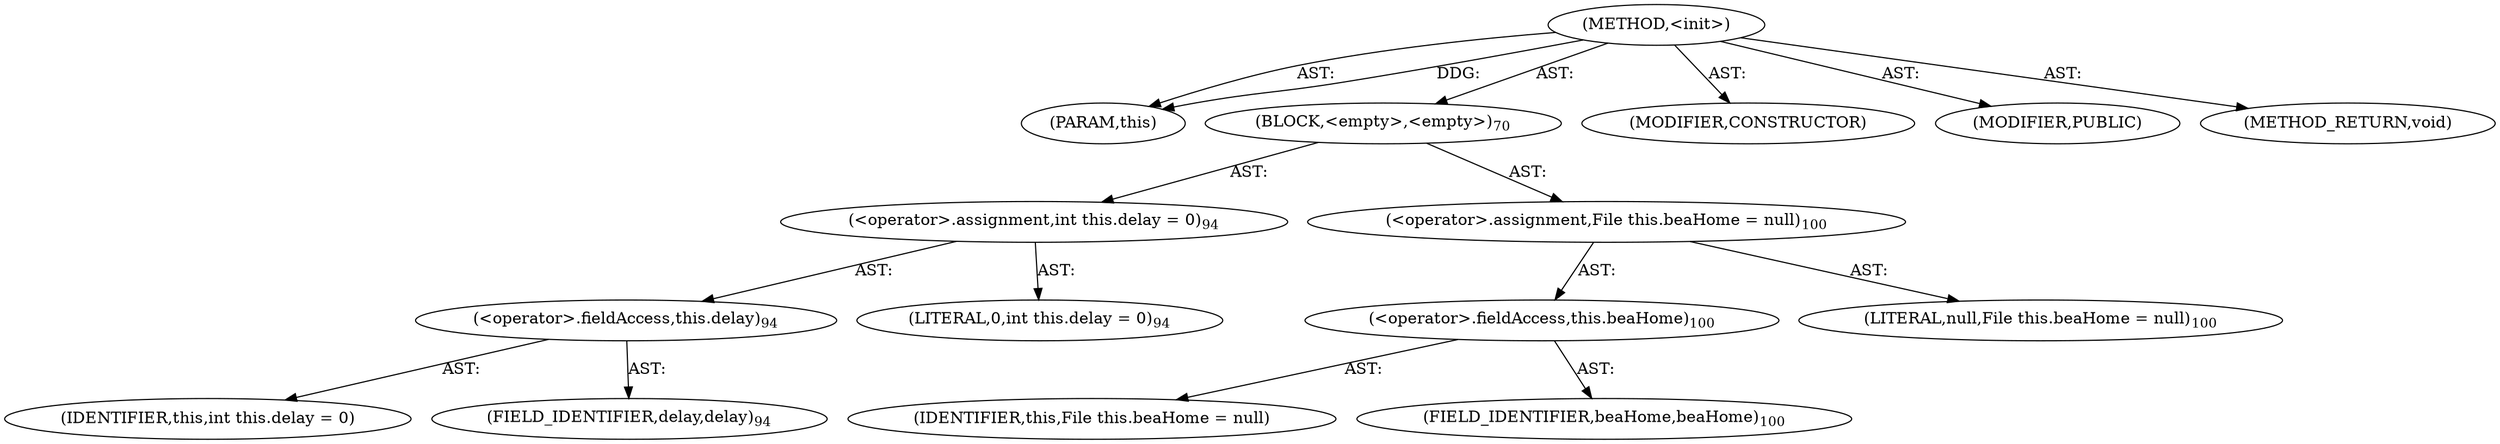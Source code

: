 digraph "&lt;init&gt;" {  
"111669149704" [label = <(METHOD,&lt;init&gt;)> ]
"115964117006" [label = <(PARAM,this)> ]
"25769803791" [label = <(BLOCK,&lt;empty&gt;,&lt;empty&gt;)<SUB>70</SUB>> ]
"30064771147" [label = <(&lt;operator&gt;.assignment,int this.delay = 0)<SUB>94</SUB>> ]
"30064771148" [label = <(&lt;operator&gt;.fieldAccess,this.delay)<SUB>94</SUB>> ]
"68719476783" [label = <(IDENTIFIER,this,int this.delay = 0)> ]
"55834574871" [label = <(FIELD_IDENTIFIER,delay,delay)<SUB>94</SUB>> ]
"90194313234" [label = <(LITERAL,0,int this.delay = 0)<SUB>94</SUB>> ]
"30064771149" [label = <(&lt;operator&gt;.assignment,File this.beaHome = null)<SUB>100</SUB>> ]
"30064771150" [label = <(&lt;operator&gt;.fieldAccess,this.beaHome)<SUB>100</SUB>> ]
"68719476784" [label = <(IDENTIFIER,this,File this.beaHome = null)> ]
"55834574872" [label = <(FIELD_IDENTIFIER,beaHome,beaHome)<SUB>100</SUB>> ]
"90194313235" [label = <(LITERAL,null,File this.beaHome = null)<SUB>100</SUB>> ]
"133143986198" [label = <(MODIFIER,CONSTRUCTOR)> ]
"133143986199" [label = <(MODIFIER,PUBLIC)> ]
"128849018888" [label = <(METHOD_RETURN,void)> ]
  "111669149704" -> "115964117006"  [ label = "AST: "] 
  "111669149704" -> "25769803791"  [ label = "AST: "] 
  "111669149704" -> "133143986198"  [ label = "AST: "] 
  "111669149704" -> "133143986199"  [ label = "AST: "] 
  "111669149704" -> "128849018888"  [ label = "AST: "] 
  "25769803791" -> "30064771147"  [ label = "AST: "] 
  "25769803791" -> "30064771149"  [ label = "AST: "] 
  "30064771147" -> "30064771148"  [ label = "AST: "] 
  "30064771147" -> "90194313234"  [ label = "AST: "] 
  "30064771148" -> "68719476783"  [ label = "AST: "] 
  "30064771148" -> "55834574871"  [ label = "AST: "] 
  "30064771149" -> "30064771150"  [ label = "AST: "] 
  "30064771149" -> "90194313235"  [ label = "AST: "] 
  "30064771150" -> "68719476784"  [ label = "AST: "] 
  "30064771150" -> "55834574872"  [ label = "AST: "] 
  "111669149704" -> "115964117006"  [ label = "DDG: "] 
}
